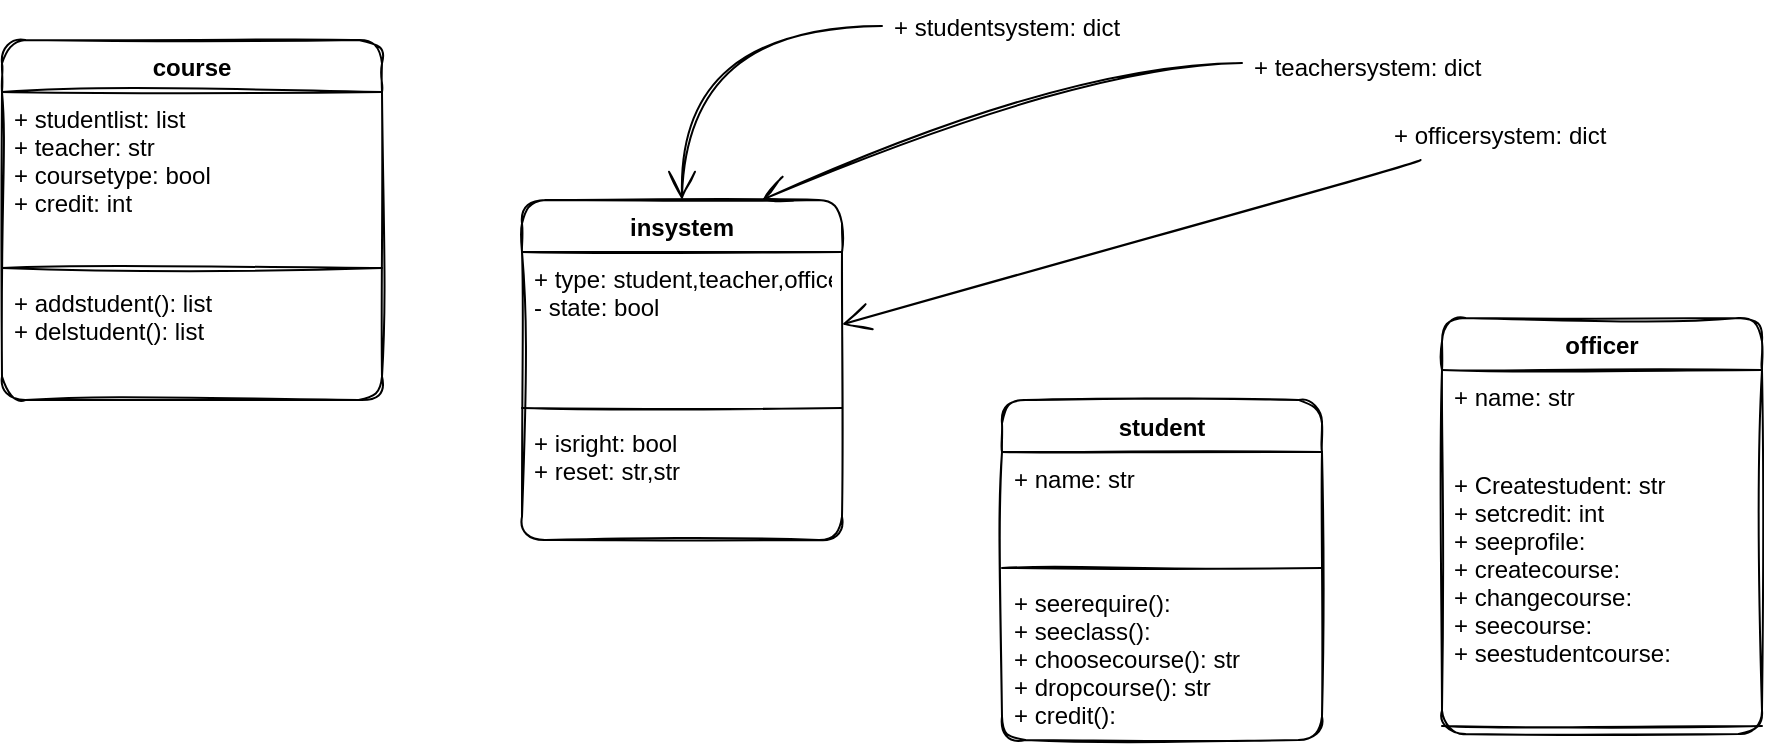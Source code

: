 <mxfile version="20.5.3" type="embed"><diagram id="23iRSUPoRavnBvh4doch" name="Page-1"><mxGraphModel dx="582" dy="455" grid="1" gridSize="10" guides="1" tooltips="1" connect="1" arrows="1" fold="1" page="1" pageScale="1" pageWidth="1200" pageHeight="1600" math="0" shadow="0"><root><mxCell id="0"/><mxCell id="1" parent="0"/><mxCell id="2" value="course" style="swimlane;fontStyle=1;align=center;verticalAlign=top;childLayout=stackLayout;horizontal=1;startSize=26;horizontalStack=0;resizeParent=1;resizeParentMax=0;resizeLast=0;collapsible=1;marginBottom=0;rounded=1;sketch=1;" parent="1" vertex="1"><mxGeometry x="50" y="70" width="190" height="180" as="geometry"/></mxCell><mxCell id="3" value="+ studentlist: list&#10;+ teacher: str&#10;+ coursetype: bool&#10;+ credit: int" style="text;strokeColor=none;fillColor=none;align=left;verticalAlign=top;spacingLeft=4;spacingRight=4;overflow=hidden;rotatable=0;points=[[0,0.5],[1,0.5]];portConstraint=eastwest;rounded=1;sketch=1;" parent="2" vertex="1"><mxGeometry y="26" width="190" height="84" as="geometry"/></mxCell><mxCell id="4" value="" style="line;strokeWidth=1;fillColor=none;align=left;verticalAlign=middle;spacingTop=-1;spacingLeft=3;spacingRight=3;rotatable=0;labelPosition=right;points=[];portConstraint=eastwest;strokeColor=inherit;rounded=1;sketch=1;" parent="2" vertex="1"><mxGeometry y="110" width="190" height="8" as="geometry"/></mxCell><mxCell id="5" value="+ addstudent(): list&#10;+ delstudent(): list" style="text;strokeColor=none;fillColor=none;align=left;verticalAlign=top;spacingLeft=4;spacingRight=4;overflow=hidden;rotatable=0;points=[[0,0.5],[1,0.5]];portConstraint=eastwest;rounded=1;sketch=1;" parent="2" vertex="1"><mxGeometry y="118" width="190" height="62" as="geometry"/></mxCell><mxCell id="10" value="insystem" style="swimlane;fontStyle=1;align=center;verticalAlign=top;childLayout=stackLayout;horizontal=1;startSize=26;horizontalStack=0;resizeParent=1;resizeParentMax=0;resizeLast=0;collapsible=1;marginBottom=0;rounded=1;sketch=1;" parent="1" vertex="1"><mxGeometry x="310" y="150" width="160" height="170" as="geometry"/></mxCell><mxCell id="11" value="+ type: student,teacher,officer&#10;- state: bool&#10;" style="text;strokeColor=none;fillColor=none;align=left;verticalAlign=top;spacingLeft=4;spacingRight=4;overflow=hidden;rotatable=0;points=[[0,0.5],[1,0.5]];portConstraint=eastwest;rounded=1;sketch=1;" parent="10" vertex="1"><mxGeometry y="26" width="160" height="74" as="geometry"/></mxCell><mxCell id="12" value="" style="line;strokeWidth=1;fillColor=none;align=left;verticalAlign=middle;spacingTop=-1;spacingLeft=3;spacingRight=3;rotatable=0;labelPosition=right;points=[];portConstraint=eastwest;strokeColor=inherit;rounded=1;sketch=1;" parent="10" vertex="1"><mxGeometry y="100" width="160" height="8" as="geometry"/></mxCell><mxCell id="13" value="+ isright: bool&#10;+ reset: str,str" style="text;strokeColor=none;fillColor=none;align=left;verticalAlign=top;spacingLeft=4;spacingRight=4;overflow=hidden;rotatable=0;points=[[0,0.5],[1,0.5]];portConstraint=eastwest;rounded=1;sketch=1;" parent="10" vertex="1"><mxGeometry y="108" width="160" height="62" as="geometry"/></mxCell><mxCell id="19" value="officer" style="swimlane;fontStyle=1;align=center;verticalAlign=top;childLayout=stackLayout;horizontal=1;startSize=26;horizontalStack=0;resizeParent=1;resizeParentMax=0;resizeLast=0;collapsible=1;marginBottom=0;rounded=1;sketch=1;" parent="1" vertex="1"><mxGeometry x="770" y="209" width="160" height="208" as="geometry"/></mxCell><mxCell id="20" value="+ name: str" style="text;strokeColor=none;fillColor=none;align=left;verticalAlign=top;spacingLeft=4;spacingRight=4;overflow=hidden;rotatable=0;points=[[0,0.5],[1,0.5]];portConstraint=eastwest;rounded=1;sketch=1;" parent="19" vertex="1"><mxGeometry y="26" width="160" height="44" as="geometry"/></mxCell><mxCell id="22" value="+ Createstudent: str&#10;+ setcredit: int&#10;+ seeprofile:&#10;+ createcourse:&#10;+ changecourse:&#10;+ seecourse:&#10;+ seestudentcourse:" style="text;strokeColor=none;fillColor=none;align=left;verticalAlign=top;spacingLeft=4;spacingRight=4;overflow=hidden;rotatable=0;points=[[0,0.5],[1,0.5]];portConstraint=eastwest;rounded=1;sketch=1;" parent="19" vertex="1"><mxGeometry y="70" width="160" height="130" as="geometry"/></mxCell><mxCell id="21" value="" style="line;strokeWidth=1;fillColor=none;align=left;verticalAlign=middle;spacingTop=-1;spacingLeft=3;spacingRight=3;rotatable=0;labelPosition=right;points=[];portConstraint=eastwest;strokeColor=inherit;rounded=1;sketch=1;" parent="19" vertex="1"><mxGeometry y="200" width="160" height="8" as="geometry"/></mxCell><mxCell id="26" value="student" style="swimlane;fontStyle=1;align=center;verticalAlign=top;childLayout=stackLayout;horizontal=1;startSize=26;horizontalStack=0;resizeParent=1;resizeParentMax=0;resizeLast=0;collapsible=1;marginBottom=0;rounded=1;sketch=1;" parent="1" vertex="1"><mxGeometry x="550" y="250" width="160" height="170" as="geometry"/></mxCell><mxCell id="27" value="+ name: str" style="text;strokeColor=none;fillColor=none;align=left;verticalAlign=top;spacingLeft=4;spacingRight=4;overflow=hidden;rotatable=0;points=[[0,0.5],[1,0.5]];portConstraint=eastwest;rounded=1;sketch=1;" parent="26" vertex="1"><mxGeometry y="26" width="160" height="54" as="geometry"/></mxCell><mxCell id="28" value="" style="line;strokeWidth=1;fillColor=none;align=left;verticalAlign=middle;spacingTop=-1;spacingLeft=3;spacingRight=3;rotatable=0;labelPosition=right;points=[];portConstraint=eastwest;strokeColor=inherit;rounded=1;sketch=1;" parent="26" vertex="1"><mxGeometry y="80" width="160" height="8" as="geometry"/></mxCell><mxCell id="29" value="+ seerequire(): &#10;+ seeclass():&#10;+ choosecourse(): str &#10;+ dropcourse(): str&#10;+ credit():" style="text;strokeColor=none;fillColor=none;align=left;verticalAlign=top;spacingLeft=4;spacingRight=4;overflow=hidden;rotatable=0;points=[[0,0.5],[1,0.5]];portConstraint=eastwest;rounded=1;sketch=1;" parent="26" vertex="1"><mxGeometry y="88" width="160" height="82" as="geometry"/></mxCell><mxCell id="30" value="+ studentsystem: dict " style="text;strokeColor=none;fillColor=none;align=left;verticalAlign=top;spacingLeft=4;spacingRight=4;overflow=hidden;rotatable=0;points=[[0,0.5],[1,0.5]];portConstraint=eastwest;rounded=1;sketch=1;" parent="1" vertex="1"><mxGeometry x="490" y="50" width="170" height="26" as="geometry"/></mxCell><mxCell id="31" value="+ teachersystem: dict" style="text;strokeColor=none;fillColor=none;align=left;verticalAlign=top;spacingLeft=4;spacingRight=4;overflow=hidden;rotatable=0;points=[[0,0.5],[1,0.5]];portConstraint=eastwest;rounded=1;sketch=1;" parent="1" vertex="1"><mxGeometry x="670" y="70" width="170" height="26" as="geometry"/></mxCell><mxCell id="32" value="+ officersystem: dict" style="text;strokeColor=none;fillColor=none;align=left;verticalAlign=top;spacingLeft=4;spacingRight=4;overflow=hidden;rotatable=0;points=[[0,0.5],[1,0.5]];portConstraint=eastwest;rounded=1;sketch=1;" parent="1" vertex="1"><mxGeometry x="740" y="104" width="130" height="26" as="geometry"/></mxCell><mxCell id="36" value="" style="endArrow=open;endFill=1;endSize=12;html=1;rounded=1;sketch=1;curved=1;" parent="1" source="30" target="10" edge="1"><mxGeometry width="160" relative="1" as="geometry"><mxPoint x="330" y="63" as="sourcePoint"/><mxPoint x="330" y="63" as="targetPoint"/><Array as="points"><mxPoint x="390" y="63"/></Array></mxGeometry></mxCell><mxCell id="37" value="" style="endArrow=open;endFill=1;endSize=12;html=1;rounded=1;entryX=0.75;entryY=0;entryDx=0;entryDy=0;sketch=1;curved=1;" parent="1" source="31" target="10" edge="1"><mxGeometry width="160" relative="1" as="geometry"><mxPoint x="510" y="83" as="sourcePoint"/><mxPoint x="510" y="90" as="targetPoint"/><Array as="points"><mxPoint x="590" y="80"/></Array></mxGeometry></mxCell><mxCell id="39" value="" style="endArrow=open;endFill=1;endSize=12;html=1;rounded=1;sketch=1;curved=1;" parent="1" source="32" target="10" edge="1"><mxGeometry width="160" relative="1" as="geometry"><mxPoint x="580" y="117" as="sourcePoint"/><mxPoint x="580" y="117" as="targetPoint"/></mxGeometry></mxCell></root></mxGraphModel></diagram></mxfile>